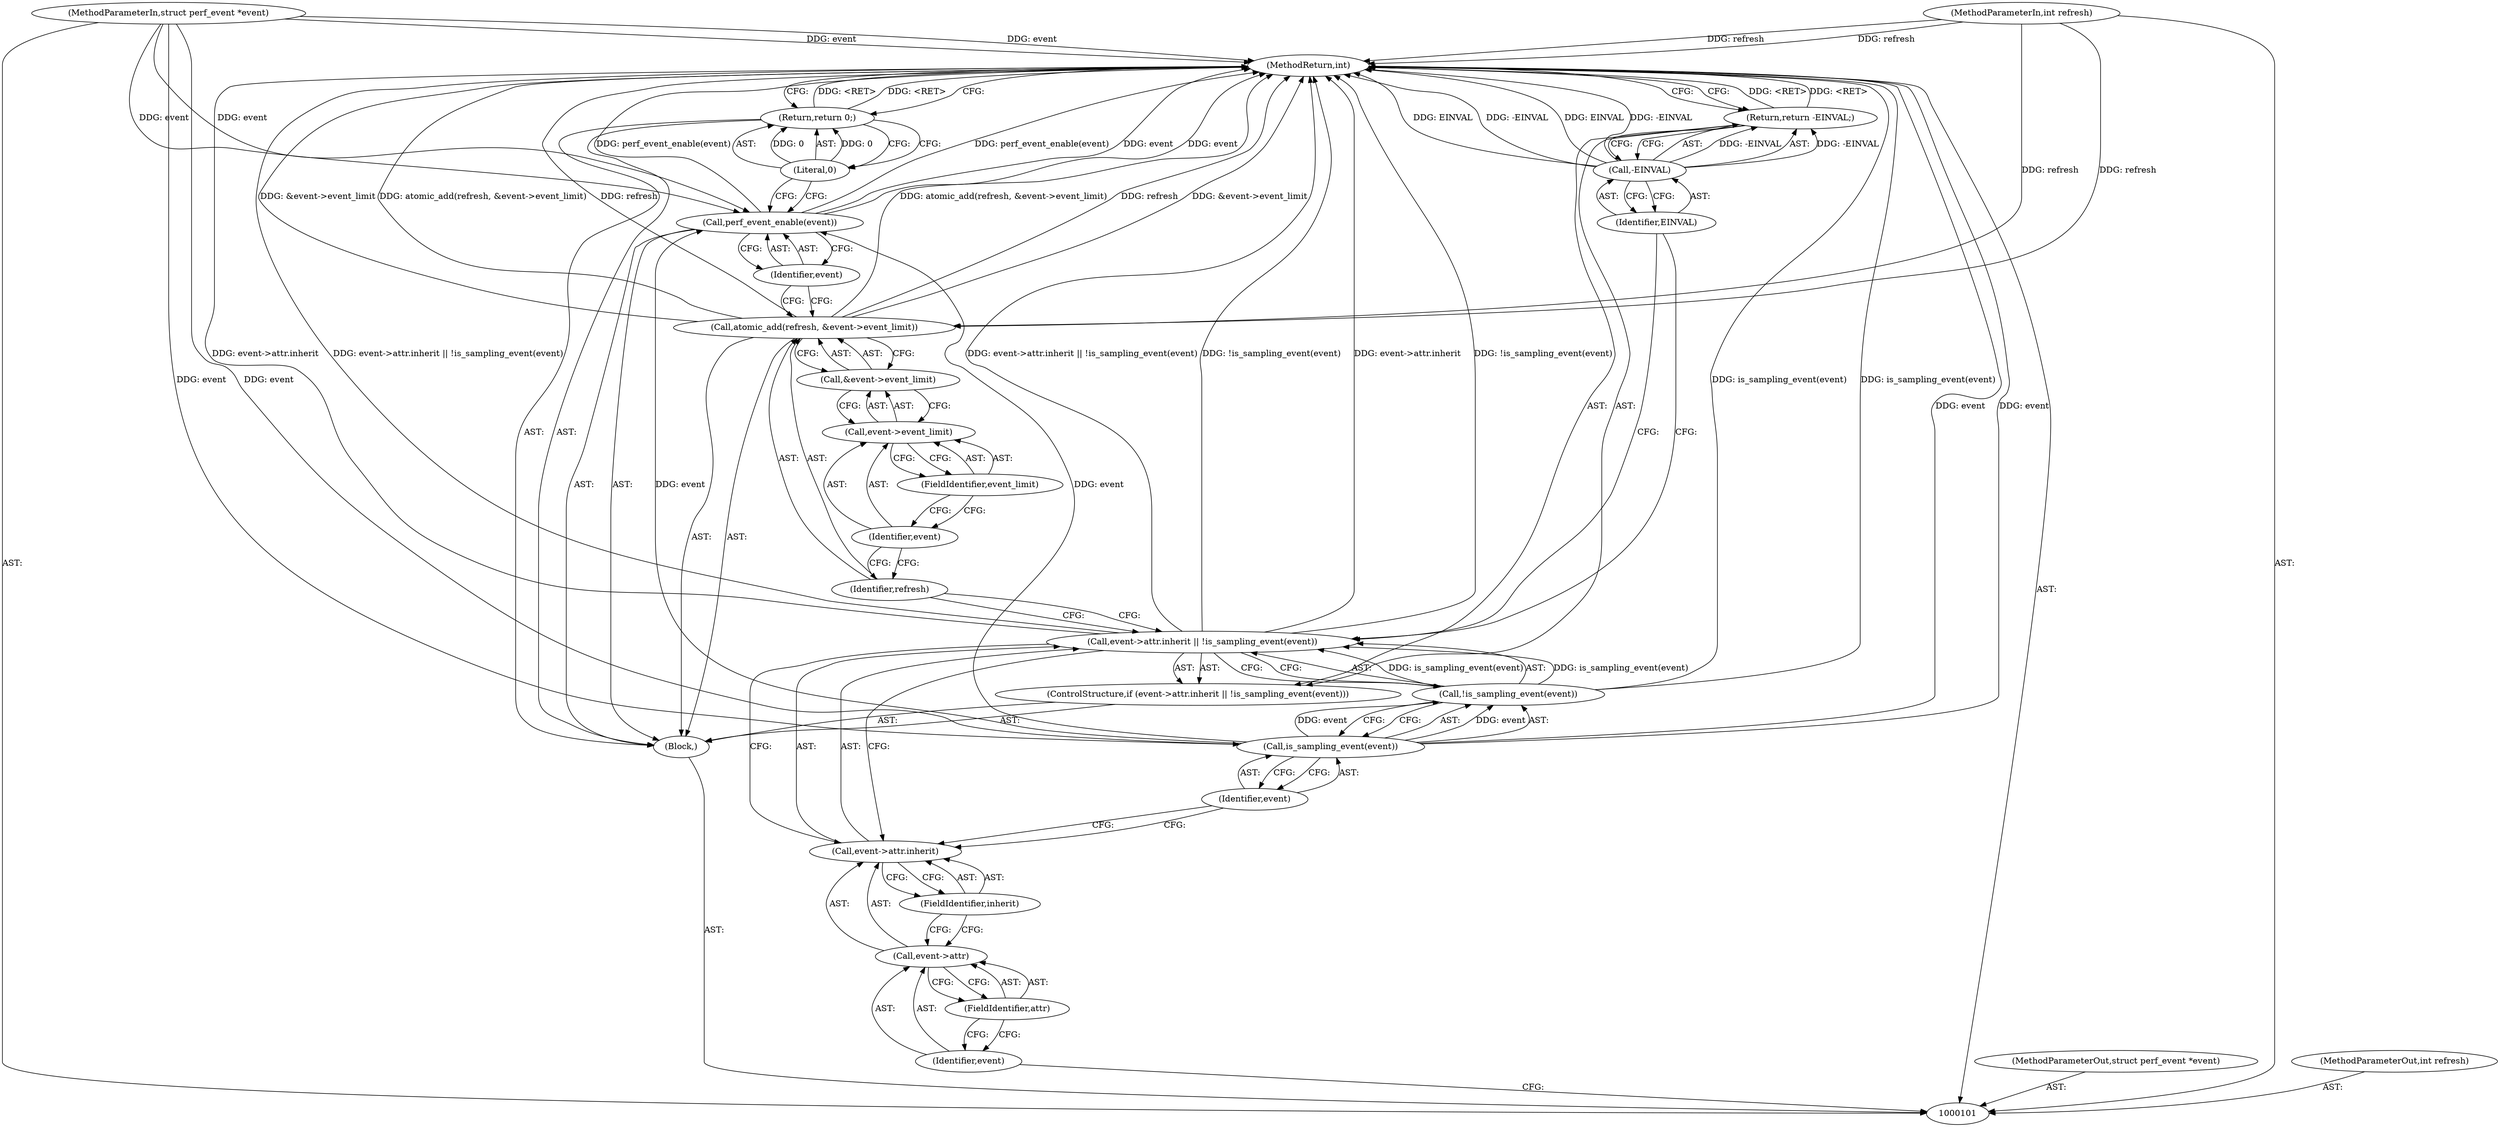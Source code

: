 digraph "1_linux_f63a8daa5812afef4f06c962351687e1ff9ccb2b_5" {
"1000128" [label="(MethodReturn,int)"];
"1000102" [label="(MethodParameterIn,struct perf_event *event)"];
"1000174" [label="(MethodParameterOut,struct perf_event *event)"];
"1000103" [label="(MethodParameterIn,int refresh)"];
"1000175" [label="(MethodParameterOut,int refresh)"];
"1000124" [label="(Call,perf_event_enable(event))"];
"1000125" [label="(Identifier,event)"];
"1000126" [label="(Return,return 0;)"];
"1000127" [label="(Literal,0)"];
"1000104" [label="(Block,)"];
"1000105" [label="(ControlStructure,if (event->attr.inherit || !is_sampling_event(event)))"];
"1000110" [label="(FieldIdentifier,attr)"];
"1000111" [label="(FieldIdentifier,inherit)"];
"1000112" [label="(Call,!is_sampling_event(event))"];
"1000113" [label="(Call,is_sampling_event(event))"];
"1000114" [label="(Identifier,event)"];
"1000106" [label="(Call,event->attr.inherit || !is_sampling_event(event))"];
"1000107" [label="(Call,event->attr.inherit)"];
"1000108" [label="(Call,event->attr)"];
"1000109" [label="(Identifier,event)"];
"1000116" [label="(Call,-EINVAL)"];
"1000117" [label="(Identifier,EINVAL)"];
"1000115" [label="(Return,return -EINVAL;)"];
"1000119" [label="(Identifier,refresh)"];
"1000118" [label="(Call,atomic_add(refresh, &event->event_limit))"];
"1000120" [label="(Call,&event->event_limit)"];
"1000121" [label="(Call,event->event_limit)"];
"1000122" [label="(Identifier,event)"];
"1000123" [label="(FieldIdentifier,event_limit)"];
"1000128" -> "1000101"  [label="AST: "];
"1000128" -> "1000115"  [label="CFG: "];
"1000128" -> "1000126"  [label="CFG: "];
"1000116" -> "1000128"  [label="DDG: EINVAL"];
"1000116" -> "1000128"  [label="DDG: -EINVAL"];
"1000124" -> "1000128"  [label="DDG: event"];
"1000124" -> "1000128"  [label="DDG: perf_event_enable(event)"];
"1000106" -> "1000128"  [label="DDG: event->attr.inherit"];
"1000106" -> "1000128"  [label="DDG: event->attr.inherit || !is_sampling_event(event)"];
"1000106" -> "1000128"  [label="DDG: !is_sampling_event(event)"];
"1000113" -> "1000128"  [label="DDG: event"];
"1000103" -> "1000128"  [label="DDG: refresh"];
"1000118" -> "1000128"  [label="DDG: atomic_add(refresh, &event->event_limit)"];
"1000118" -> "1000128"  [label="DDG: refresh"];
"1000118" -> "1000128"  [label="DDG: &event->event_limit"];
"1000102" -> "1000128"  [label="DDG: event"];
"1000112" -> "1000128"  [label="DDG: is_sampling_event(event)"];
"1000126" -> "1000128"  [label="DDG: <RET>"];
"1000115" -> "1000128"  [label="DDG: <RET>"];
"1000102" -> "1000101"  [label="AST: "];
"1000102" -> "1000128"  [label="DDG: event"];
"1000102" -> "1000113"  [label="DDG: event"];
"1000102" -> "1000124"  [label="DDG: event"];
"1000174" -> "1000101"  [label="AST: "];
"1000103" -> "1000101"  [label="AST: "];
"1000103" -> "1000128"  [label="DDG: refresh"];
"1000103" -> "1000118"  [label="DDG: refresh"];
"1000175" -> "1000101"  [label="AST: "];
"1000124" -> "1000104"  [label="AST: "];
"1000124" -> "1000125"  [label="CFG: "];
"1000125" -> "1000124"  [label="AST: "];
"1000127" -> "1000124"  [label="CFG: "];
"1000124" -> "1000128"  [label="DDG: event"];
"1000124" -> "1000128"  [label="DDG: perf_event_enable(event)"];
"1000113" -> "1000124"  [label="DDG: event"];
"1000102" -> "1000124"  [label="DDG: event"];
"1000125" -> "1000124"  [label="AST: "];
"1000125" -> "1000118"  [label="CFG: "];
"1000124" -> "1000125"  [label="CFG: "];
"1000126" -> "1000104"  [label="AST: "];
"1000126" -> "1000127"  [label="CFG: "];
"1000127" -> "1000126"  [label="AST: "];
"1000128" -> "1000126"  [label="CFG: "];
"1000126" -> "1000128"  [label="DDG: <RET>"];
"1000127" -> "1000126"  [label="DDG: 0"];
"1000127" -> "1000126"  [label="AST: "];
"1000127" -> "1000124"  [label="CFG: "];
"1000126" -> "1000127"  [label="CFG: "];
"1000127" -> "1000126"  [label="DDG: 0"];
"1000104" -> "1000101"  [label="AST: "];
"1000105" -> "1000104"  [label="AST: "];
"1000118" -> "1000104"  [label="AST: "];
"1000124" -> "1000104"  [label="AST: "];
"1000126" -> "1000104"  [label="AST: "];
"1000105" -> "1000104"  [label="AST: "];
"1000106" -> "1000105"  [label="AST: "];
"1000115" -> "1000105"  [label="AST: "];
"1000110" -> "1000108"  [label="AST: "];
"1000110" -> "1000109"  [label="CFG: "];
"1000108" -> "1000110"  [label="CFG: "];
"1000111" -> "1000107"  [label="AST: "];
"1000111" -> "1000108"  [label="CFG: "];
"1000107" -> "1000111"  [label="CFG: "];
"1000112" -> "1000106"  [label="AST: "];
"1000112" -> "1000113"  [label="CFG: "];
"1000113" -> "1000112"  [label="AST: "];
"1000106" -> "1000112"  [label="CFG: "];
"1000112" -> "1000128"  [label="DDG: is_sampling_event(event)"];
"1000112" -> "1000106"  [label="DDG: is_sampling_event(event)"];
"1000113" -> "1000112"  [label="DDG: event"];
"1000113" -> "1000112"  [label="AST: "];
"1000113" -> "1000114"  [label="CFG: "];
"1000114" -> "1000113"  [label="AST: "];
"1000112" -> "1000113"  [label="CFG: "];
"1000113" -> "1000128"  [label="DDG: event"];
"1000113" -> "1000112"  [label="DDG: event"];
"1000102" -> "1000113"  [label="DDG: event"];
"1000113" -> "1000124"  [label="DDG: event"];
"1000114" -> "1000113"  [label="AST: "];
"1000114" -> "1000107"  [label="CFG: "];
"1000113" -> "1000114"  [label="CFG: "];
"1000106" -> "1000105"  [label="AST: "];
"1000106" -> "1000107"  [label="CFG: "];
"1000106" -> "1000112"  [label="CFG: "];
"1000107" -> "1000106"  [label="AST: "];
"1000112" -> "1000106"  [label="AST: "];
"1000117" -> "1000106"  [label="CFG: "];
"1000119" -> "1000106"  [label="CFG: "];
"1000106" -> "1000128"  [label="DDG: event->attr.inherit"];
"1000106" -> "1000128"  [label="DDG: event->attr.inherit || !is_sampling_event(event)"];
"1000106" -> "1000128"  [label="DDG: !is_sampling_event(event)"];
"1000112" -> "1000106"  [label="DDG: is_sampling_event(event)"];
"1000107" -> "1000106"  [label="AST: "];
"1000107" -> "1000111"  [label="CFG: "];
"1000108" -> "1000107"  [label="AST: "];
"1000111" -> "1000107"  [label="AST: "];
"1000114" -> "1000107"  [label="CFG: "];
"1000106" -> "1000107"  [label="CFG: "];
"1000108" -> "1000107"  [label="AST: "];
"1000108" -> "1000110"  [label="CFG: "];
"1000109" -> "1000108"  [label="AST: "];
"1000110" -> "1000108"  [label="AST: "];
"1000111" -> "1000108"  [label="CFG: "];
"1000109" -> "1000108"  [label="AST: "];
"1000109" -> "1000101"  [label="CFG: "];
"1000110" -> "1000109"  [label="CFG: "];
"1000116" -> "1000115"  [label="AST: "];
"1000116" -> "1000117"  [label="CFG: "];
"1000117" -> "1000116"  [label="AST: "];
"1000115" -> "1000116"  [label="CFG: "];
"1000116" -> "1000128"  [label="DDG: EINVAL"];
"1000116" -> "1000128"  [label="DDG: -EINVAL"];
"1000116" -> "1000115"  [label="DDG: -EINVAL"];
"1000117" -> "1000116"  [label="AST: "];
"1000117" -> "1000106"  [label="CFG: "];
"1000116" -> "1000117"  [label="CFG: "];
"1000115" -> "1000105"  [label="AST: "];
"1000115" -> "1000116"  [label="CFG: "];
"1000116" -> "1000115"  [label="AST: "];
"1000128" -> "1000115"  [label="CFG: "];
"1000115" -> "1000128"  [label="DDG: <RET>"];
"1000116" -> "1000115"  [label="DDG: -EINVAL"];
"1000119" -> "1000118"  [label="AST: "];
"1000119" -> "1000106"  [label="CFG: "];
"1000122" -> "1000119"  [label="CFG: "];
"1000118" -> "1000104"  [label="AST: "];
"1000118" -> "1000120"  [label="CFG: "];
"1000119" -> "1000118"  [label="AST: "];
"1000120" -> "1000118"  [label="AST: "];
"1000125" -> "1000118"  [label="CFG: "];
"1000118" -> "1000128"  [label="DDG: atomic_add(refresh, &event->event_limit)"];
"1000118" -> "1000128"  [label="DDG: refresh"];
"1000118" -> "1000128"  [label="DDG: &event->event_limit"];
"1000103" -> "1000118"  [label="DDG: refresh"];
"1000120" -> "1000118"  [label="AST: "];
"1000120" -> "1000121"  [label="CFG: "];
"1000121" -> "1000120"  [label="AST: "];
"1000118" -> "1000120"  [label="CFG: "];
"1000121" -> "1000120"  [label="AST: "];
"1000121" -> "1000123"  [label="CFG: "];
"1000122" -> "1000121"  [label="AST: "];
"1000123" -> "1000121"  [label="AST: "];
"1000120" -> "1000121"  [label="CFG: "];
"1000122" -> "1000121"  [label="AST: "];
"1000122" -> "1000119"  [label="CFG: "];
"1000123" -> "1000122"  [label="CFG: "];
"1000123" -> "1000121"  [label="AST: "];
"1000123" -> "1000122"  [label="CFG: "];
"1000121" -> "1000123"  [label="CFG: "];
}
